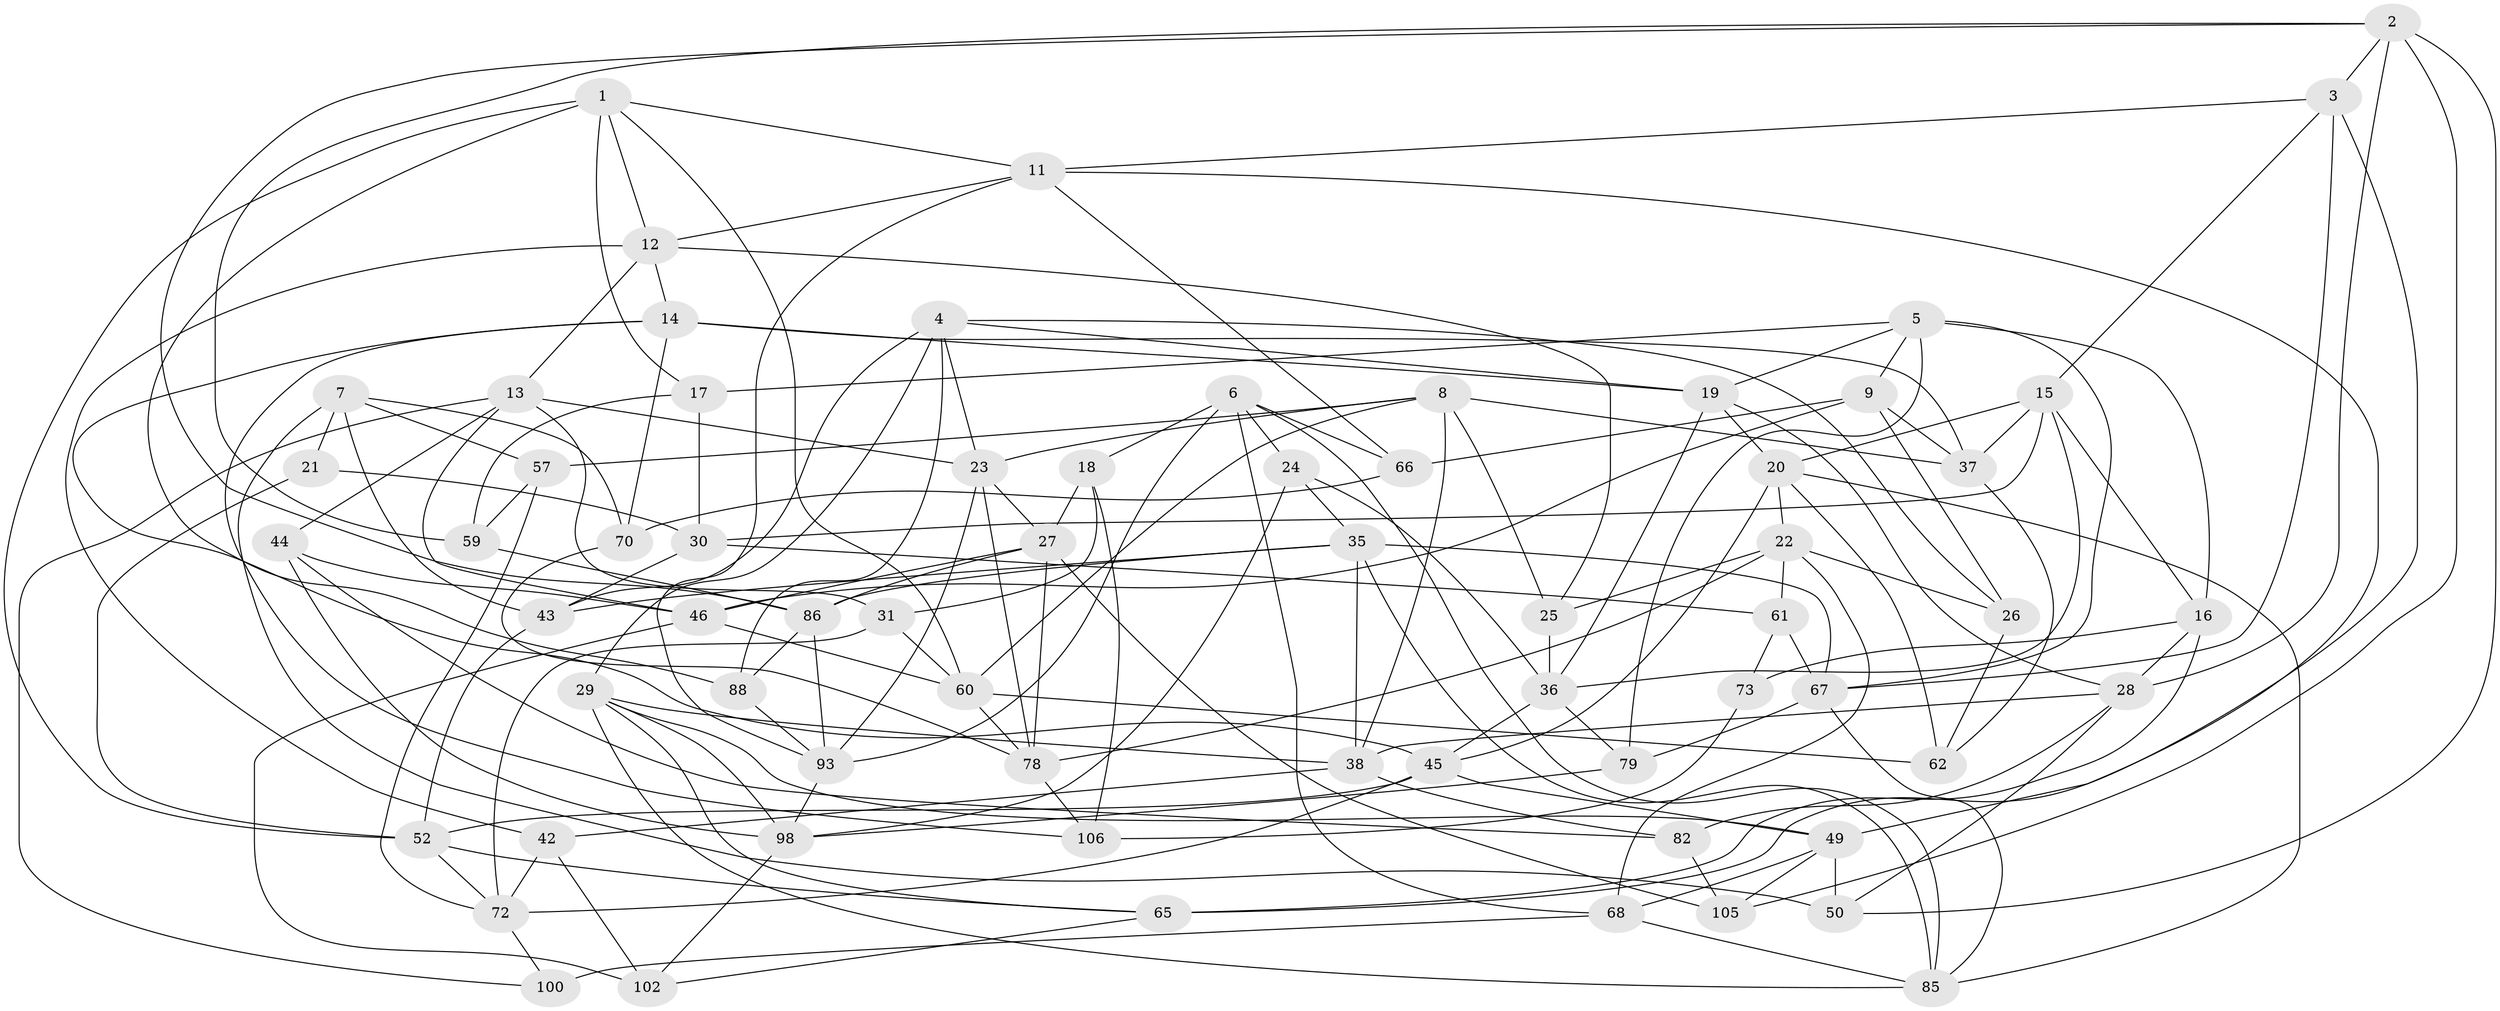 // Generated by graph-tools (version 1.1) at 2025/52/02/27/25 19:52:33]
// undirected, 66 vertices, 168 edges
graph export_dot {
graph [start="1"]
  node [color=gray90,style=filled];
  1 [super="+96"];
  2 [super="+77"];
  3 [super="+10"];
  4 [super="+55"];
  5 [super="+87"];
  6 [super="+71"];
  7 [super="+54"];
  8 [super="+63"];
  9 [super="+64"];
  11 [super="+58"];
  12 [super="+83"];
  13 [super="+103"];
  14 [super="+40"];
  15 [super="+33"];
  16 [super="+97"];
  17;
  18;
  19 [super="+53"];
  20 [super="+56"];
  21;
  22 [super="+32"];
  23 [super="+39"];
  24;
  25;
  26;
  27 [super="+75"];
  28 [super="+81"];
  29 [super="+99"];
  30 [super="+34"];
  31;
  35 [super="+95"];
  36 [super="+51"];
  37 [super="+41"];
  38 [super="+84"];
  42;
  43 [super="+47"];
  44;
  45 [super="+69"];
  46 [super="+48"];
  49 [super="+91"];
  50;
  52 [super="+74"];
  57;
  59;
  60 [super="+94"];
  61;
  62;
  65 [super="+89"];
  66;
  67 [super="+76"];
  68 [super="+80"];
  70;
  72 [super="+92"];
  73;
  78 [super="+104"];
  79;
  82;
  85 [super="+90"];
  86 [super="+108"];
  88;
  93 [super="+101"];
  98 [super="+107"];
  100;
  102;
  105;
  106;
  1 -- 88;
  1 -- 12;
  1 -- 52;
  1 -- 11;
  1 -- 60;
  1 -- 17;
  2 -- 105;
  2 -- 50;
  2 -- 59;
  2 -- 3;
  2 -- 86;
  2 -- 28;
  3 -- 67;
  3 -- 65 [weight=2];
  3 -- 11;
  3 -- 15;
  4 -- 26;
  4 -- 88;
  4 -- 29;
  4 -- 43;
  4 -- 19;
  4 -- 23;
  5 -- 16;
  5 -- 17;
  5 -- 9;
  5 -- 19;
  5 -- 79;
  5 -- 67;
  6 -- 66;
  6 -- 93;
  6 -- 68;
  6 -- 24;
  6 -- 18;
  6 -- 85;
  7 -- 57;
  7 -- 70;
  7 -- 21 [weight=2];
  7 -- 50;
  7 -- 43;
  8 -- 60;
  8 -- 37;
  8 -- 23;
  8 -- 57;
  8 -- 25;
  8 -- 38;
  9 -- 37 [weight=2];
  9 -- 66;
  9 -- 26;
  9 -- 46;
  11 -- 93;
  11 -- 12;
  11 -- 66;
  11 -- 49;
  12 -- 13;
  12 -- 25;
  12 -- 42;
  12 -- 14;
  13 -- 100;
  13 -- 31;
  13 -- 44;
  13 -- 23;
  13 -- 46;
  14 -- 106;
  14 -- 45;
  14 -- 70;
  14 -- 19;
  14 -- 37;
  15 -- 30;
  15 -- 36;
  15 -- 37;
  15 -- 20;
  15 -- 16;
  16 -- 65;
  16 -- 73 [weight=2];
  16 -- 28;
  17 -- 59;
  17 -- 30;
  18 -- 31;
  18 -- 106;
  18 -- 27;
  19 -- 28;
  19 -- 36;
  19 -- 20;
  20 -- 62;
  20 -- 45;
  20 -- 85;
  20 -- 22;
  21 -- 30;
  21 -- 52;
  22 -- 61;
  22 -- 25;
  22 -- 78;
  22 -- 26;
  22 -- 68;
  23 -- 93;
  23 -- 27;
  23 -- 78;
  24 -- 35;
  24 -- 98;
  24 -- 36;
  25 -- 36;
  26 -- 62;
  27 -- 105;
  27 -- 86;
  27 -- 78;
  27 -- 46;
  28 -- 82;
  28 -- 50;
  28 -- 38;
  29 -- 38;
  29 -- 85;
  29 -- 49;
  29 -- 98;
  29 -- 65;
  30 -- 43 [weight=2];
  30 -- 61;
  31 -- 60;
  31 -- 72;
  35 -- 38;
  35 -- 43;
  35 -- 85;
  35 -- 86;
  35 -- 67;
  36 -- 79;
  36 -- 45;
  37 -- 62;
  38 -- 42;
  38 -- 82;
  42 -- 102;
  42 -- 72;
  43 -- 52;
  44 -- 46;
  44 -- 82;
  44 -- 98;
  45 -- 72;
  45 -- 49;
  45 -- 52;
  46 -- 60;
  46 -- 102;
  49 -- 50;
  49 -- 105;
  49 -- 68;
  52 -- 65;
  52 -- 72;
  57 -- 72;
  57 -- 59;
  59 -- 86;
  60 -- 78;
  60 -- 62;
  61 -- 67;
  61 -- 73;
  65 -- 102;
  66 -- 70;
  67 -- 85;
  67 -- 79;
  68 -- 100 [weight=2];
  68 -- 85;
  70 -- 78;
  72 -- 100;
  73 -- 106;
  78 -- 106;
  79 -- 98;
  82 -- 105;
  86 -- 88;
  86 -- 93;
  88 -- 93;
  93 -- 98;
  98 -- 102;
}
